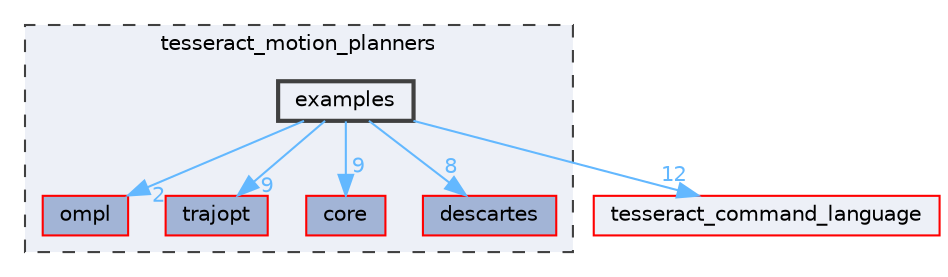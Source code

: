 digraph "tesseract_motion_planners/examples"
{
 // LATEX_PDF_SIZE
  bgcolor="transparent";
  edge [fontname=Helvetica,fontsize=10,labelfontname=Helvetica,labelfontsize=10];
  node [fontname=Helvetica,fontsize=10,shape=box,height=0.2,width=0.4];
  compound=true
  subgraph clusterdir_ae3a79ad3cbc8e5dda6288dc4d617504 {
    graph [ bgcolor="#edf0f7", pencolor="grey25", label="tesseract_motion_planners", fontname=Helvetica,fontsize=10 style="filled,dashed", URL="dir_ae3a79ad3cbc8e5dda6288dc4d617504.html",tooltip=""]
  dir_7d12ad75758aad2a29205723bf062a66 [label="ompl", fillcolor="#a2b4d6", color="red", style="filled", URL="dir_7d12ad75758aad2a29205723bf062a66.html",tooltip=""];
  dir_a2b25e711a2c1ee210ea3f441a2ab0d0 [label="trajopt", fillcolor="#a2b4d6", color="red", style="filled", URL="dir_a2b25e711a2c1ee210ea3f441a2ab0d0.html",tooltip=""];
  dir_ba42fb948e9041f2f8c5ac347b7f6bb7 [label="core", fillcolor="#a2b4d6", color="red", style="filled", URL="dir_ba42fb948e9041f2f8c5ac347b7f6bb7.html",tooltip=""];
  dir_d15a3238b4c5f1c57d6a204b77cc5dae [label="descartes", fillcolor="#a2b4d6", color="red", style="filled", URL="dir_d15a3238b4c5f1c57d6a204b77cc5dae.html",tooltip=""];
  dir_d73d4f3e25d8c7a3c48571d7e89a3ba0 [label="examples", fillcolor="#edf0f7", color="grey25", style="filled,bold", URL="dir_d73d4f3e25d8c7a3c48571d7e89a3ba0.html",tooltip=""];
  }
  dir_fa47c2fa9b13a12fc195f1b83854b816 [label="tesseract_command_language", fillcolor="#edf0f7", color="red", style="filled", URL="dir_fa47c2fa9b13a12fc195f1b83854b816.html",tooltip=""];
  dir_d73d4f3e25d8c7a3c48571d7e89a3ba0->dir_7d12ad75758aad2a29205723bf062a66 [headlabel="2", labeldistance=1.5 headhref="dir_000007_000026.html" color="steelblue1" fontcolor="steelblue1"];
  dir_d73d4f3e25d8c7a3c48571d7e89a3ba0->dir_a2b25e711a2c1ee210ea3f441a2ab0d0 [headlabel="9", labeldistance=1.5 headhref="dir_000007_000084.html" color="steelblue1" fontcolor="steelblue1"];
  dir_d73d4f3e25d8c7a3c48571d7e89a3ba0->dir_ba42fb948e9041f2f8c5ac347b7f6bb7 [headlabel="9", labeldistance=1.5 headhref="dir_000007_000000.html" color="steelblue1" fontcolor="steelblue1"];
  dir_d73d4f3e25d8c7a3c48571d7e89a3ba0->dir_d15a3238b4c5f1c57d6a204b77cc5dae [headlabel="8", labeldistance=1.5 headhref="dir_000007_000005.html" color="steelblue1" fontcolor="steelblue1"];
  dir_d73d4f3e25d8c7a3c48571d7e89a3ba0->dir_fa47c2fa9b13a12fc195f1b83854b816 [headlabel="12", labeldistance=1.5 headhref="dir_000007_000060.html" color="steelblue1" fontcolor="steelblue1"];
}
